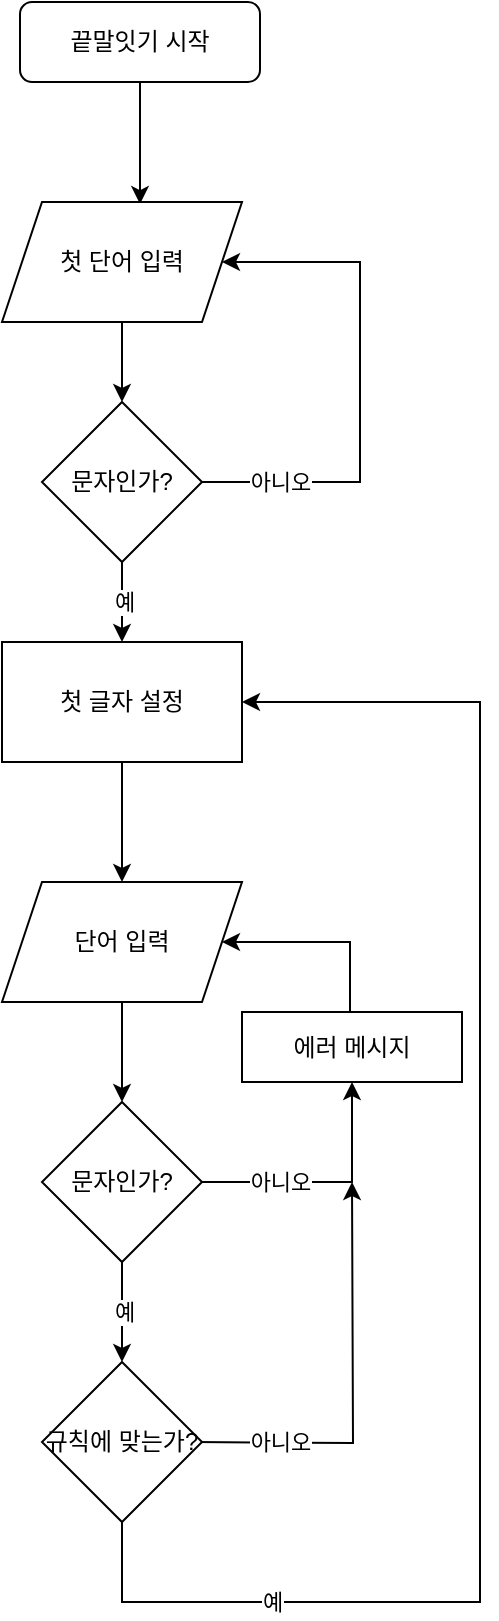<mxfile version="14.2.7" type="github">
  <diagram id="C5RBs43oDa-KdzZeNtuy" name="Page-1">
    <mxGraphModel dx="746" dy="861" grid="1" gridSize="10" guides="1" tooltips="1" connect="1" arrows="1" fold="1" page="1" pageScale="1" pageWidth="827" pageHeight="1169" math="0" shadow="0">
      <root>
        <mxCell id="WIyWlLk6GJQsqaUBKTNV-0" />
        <mxCell id="WIyWlLk6GJQsqaUBKTNV-1" parent="WIyWlLk6GJQsqaUBKTNV-0" />
        <mxCell id="IiYEw5zkBM-A2O__mtax-2" style="edgeStyle=orthogonalEdgeStyle;rounded=0;orthogonalLoop=1;jettySize=auto;html=1;exitX=0.5;exitY=1;exitDx=0;exitDy=0;entryX=0.575;entryY=0.017;entryDx=0;entryDy=0;entryPerimeter=0;" parent="WIyWlLk6GJQsqaUBKTNV-1" source="WIyWlLk6GJQsqaUBKTNV-3" target="IiYEw5zkBM-A2O__mtax-0" edge="1">
          <mxGeometry relative="1" as="geometry" />
        </mxCell>
        <mxCell id="WIyWlLk6GJQsqaUBKTNV-3" value="끝말잇기 시작" style="rounded=1;whiteSpace=wrap;html=1;fontSize=12;glass=0;strokeWidth=1;shadow=0;" parent="WIyWlLk6GJQsqaUBKTNV-1" vertex="1">
          <mxGeometry x="160" y="80" width="120" height="40" as="geometry" />
        </mxCell>
        <mxCell id="IiYEw5zkBM-A2O__mtax-3" style="edgeStyle=orthogonalEdgeStyle;rounded=0;orthogonalLoop=1;jettySize=auto;html=1;exitX=0.5;exitY=1;exitDx=0;exitDy=0;" parent="WIyWlLk6GJQsqaUBKTNV-1" source="IiYEw5zkBM-A2O__mtax-0" target="IiYEw5zkBM-A2O__mtax-4" edge="1">
          <mxGeometry relative="1" as="geometry">
            <mxPoint x="211" y="280" as="targetPoint" />
          </mxGeometry>
        </mxCell>
        <mxCell id="IiYEw5zkBM-A2O__mtax-0" value="첫 단어 입력" style="shape=parallelogram;perimeter=parallelogramPerimeter;whiteSpace=wrap;html=1;fixedSize=1;" parent="WIyWlLk6GJQsqaUBKTNV-1" vertex="1">
          <mxGeometry x="151" y="180" width="120" height="60" as="geometry" />
        </mxCell>
        <mxCell id="IiYEw5zkBM-A2O__mtax-5" value="예" style="edgeStyle=orthogonalEdgeStyle;rounded=0;orthogonalLoop=1;jettySize=auto;html=1;exitX=0.5;exitY=1;exitDx=0;exitDy=0;" parent="WIyWlLk6GJQsqaUBKTNV-1" source="IiYEw5zkBM-A2O__mtax-4" edge="1">
          <mxGeometry relative="1" as="geometry">
            <mxPoint x="211" y="400" as="targetPoint" />
          </mxGeometry>
        </mxCell>
        <mxCell id="IiYEw5zkBM-A2O__mtax-8" value="아니오" style="edgeStyle=orthogonalEdgeStyle;rounded=0;orthogonalLoop=1;jettySize=auto;html=1;exitX=1;exitY=0.5;exitDx=0;exitDy=0;entryX=1;entryY=0.5;entryDx=0;entryDy=0;" parent="WIyWlLk6GJQsqaUBKTNV-1" source="IiYEw5zkBM-A2O__mtax-4" target="IiYEw5zkBM-A2O__mtax-0" edge="1">
          <mxGeometry x="-0.698" relative="1" as="geometry">
            <mxPoint x="320" y="210" as="targetPoint" />
            <Array as="points">
              <mxPoint x="330" y="320" />
              <mxPoint x="330" y="210" />
            </Array>
            <mxPoint as="offset" />
          </mxGeometry>
        </mxCell>
        <mxCell id="IiYEw5zkBM-A2O__mtax-4" value="문자인가?" style="rhombus;whiteSpace=wrap;html=1;" parent="WIyWlLk6GJQsqaUBKTNV-1" vertex="1">
          <mxGeometry x="171" y="280" width="80" height="80" as="geometry" />
        </mxCell>
        <mxCell id="IiYEw5zkBM-A2O__mtax-11" style="edgeStyle=orthogonalEdgeStyle;rounded=0;orthogonalLoop=1;jettySize=auto;html=1;exitX=0.5;exitY=1;exitDx=0;exitDy=0;entryX=0.5;entryY=0;entryDx=0;entryDy=0;" parent="WIyWlLk6GJQsqaUBKTNV-1" source="IiYEw5zkBM-A2O__mtax-9" target="IiYEw5zkBM-A2O__mtax-10" edge="1">
          <mxGeometry relative="1" as="geometry" />
        </mxCell>
        <mxCell id="IiYEw5zkBM-A2O__mtax-9" value="단어 입력" style="shape=parallelogram;perimeter=parallelogramPerimeter;whiteSpace=wrap;html=1;fixedSize=1;" parent="WIyWlLk6GJQsqaUBKTNV-1" vertex="1">
          <mxGeometry x="151" y="520" width="120" height="60" as="geometry" />
        </mxCell>
        <mxCell id="IiYEw5zkBM-A2O__mtax-13" value="예" style="edgeStyle=orthogonalEdgeStyle;rounded=0;orthogonalLoop=1;jettySize=auto;html=1;exitX=0.5;exitY=1;exitDx=0;exitDy=0;" parent="WIyWlLk6GJQsqaUBKTNV-1" source="IiYEw5zkBM-A2O__mtax-10" edge="1">
          <mxGeometry relative="1" as="geometry">
            <mxPoint x="211" y="760" as="targetPoint" />
          </mxGeometry>
        </mxCell>
        <mxCell id="tqLfoJ8iNGfZP5g7Wj3K-3" value="아니오" style="edgeStyle=orthogonalEdgeStyle;rounded=0;orthogonalLoop=1;jettySize=auto;html=1;exitX=1;exitY=0.5;exitDx=0;exitDy=0;entryX=0.5;entryY=1;entryDx=0;entryDy=0;" edge="1" parent="WIyWlLk6GJQsqaUBKTNV-1" source="IiYEw5zkBM-A2O__mtax-10" target="tqLfoJ8iNGfZP5g7Wj3K-0">
          <mxGeometry x="-0.376" relative="1" as="geometry">
            <Array as="points">
              <mxPoint x="326" y="670" />
            </Array>
            <mxPoint as="offset" />
          </mxGeometry>
        </mxCell>
        <mxCell id="IiYEw5zkBM-A2O__mtax-10" value="문자인가?" style="rhombus;whiteSpace=wrap;html=1;" parent="WIyWlLk6GJQsqaUBKTNV-1" vertex="1">
          <mxGeometry x="171" y="630" width="80" height="80" as="geometry" />
        </mxCell>
        <mxCell id="IiYEw5zkBM-A2O__mtax-16" value="예" style="edgeStyle=orthogonalEdgeStyle;rounded=0;orthogonalLoop=1;jettySize=auto;html=1;exitX=0.5;exitY=1;exitDx=0;exitDy=0;entryX=1;entryY=0.5;entryDx=0;entryDy=0;" parent="WIyWlLk6GJQsqaUBKTNV-1" source="IiYEw5zkBM-A2O__mtax-14" target="IiYEw5zkBM-A2O__mtax-17" edge="1">
          <mxGeometry x="-0.709" relative="1" as="geometry">
            <mxPoint x="211" y="890" as="targetPoint" />
            <Array as="points">
              <mxPoint x="211" y="880" />
              <mxPoint x="390" y="880" />
              <mxPoint x="390" y="430" />
            </Array>
            <mxPoint as="offset" />
          </mxGeometry>
        </mxCell>
        <mxCell id="tqLfoJ8iNGfZP5g7Wj3K-4" value="아니오" style="edgeStyle=orthogonalEdgeStyle;rounded=0;orthogonalLoop=1;jettySize=auto;html=1;exitX=1;exitY=0.5;exitDx=0;exitDy=0;" edge="1" parent="WIyWlLk6GJQsqaUBKTNV-1">
          <mxGeometry x="-0.589" relative="1" as="geometry">
            <mxPoint x="326" y="670" as="targetPoint" />
            <mxPoint x="247" y="800" as="sourcePoint" />
            <mxPoint as="offset" />
          </mxGeometry>
        </mxCell>
        <mxCell id="IiYEw5zkBM-A2O__mtax-14" value="규칙에 맞는가?" style="rhombus;whiteSpace=wrap;html=1;" parent="WIyWlLk6GJQsqaUBKTNV-1" vertex="1">
          <mxGeometry x="171" y="760" width="80" height="80" as="geometry" />
        </mxCell>
        <mxCell id="IiYEw5zkBM-A2O__mtax-18" style="edgeStyle=orthogonalEdgeStyle;rounded=0;orthogonalLoop=1;jettySize=auto;html=1;exitX=0.5;exitY=1;exitDx=0;exitDy=0;entryX=0.5;entryY=0;entryDx=0;entryDy=0;" parent="WIyWlLk6GJQsqaUBKTNV-1" source="IiYEw5zkBM-A2O__mtax-17" target="IiYEw5zkBM-A2O__mtax-9" edge="1">
          <mxGeometry relative="1" as="geometry" />
        </mxCell>
        <mxCell id="IiYEw5zkBM-A2O__mtax-17" value="첫 글자 설정" style="rounded=0;whiteSpace=wrap;html=1;" parent="WIyWlLk6GJQsqaUBKTNV-1" vertex="1">
          <mxGeometry x="151" y="400" width="120" height="60" as="geometry" />
        </mxCell>
        <mxCell id="tqLfoJ8iNGfZP5g7Wj3K-2" style="edgeStyle=orthogonalEdgeStyle;rounded=0;orthogonalLoop=1;jettySize=auto;html=1;exitX=0.5;exitY=0;exitDx=0;exitDy=0;entryX=1;entryY=0.5;entryDx=0;entryDy=0;" edge="1" parent="WIyWlLk6GJQsqaUBKTNV-1" source="tqLfoJ8iNGfZP5g7Wj3K-0" target="IiYEw5zkBM-A2O__mtax-9">
          <mxGeometry relative="1" as="geometry">
            <Array as="points">
              <mxPoint x="325" y="550" />
            </Array>
          </mxGeometry>
        </mxCell>
        <mxCell id="tqLfoJ8iNGfZP5g7Wj3K-0" value="에러 메시지" style="rounded=0;whiteSpace=wrap;html=1;" vertex="1" parent="WIyWlLk6GJQsqaUBKTNV-1">
          <mxGeometry x="271" y="585" width="110" height="35" as="geometry" />
        </mxCell>
      </root>
    </mxGraphModel>
  </diagram>
</mxfile>
